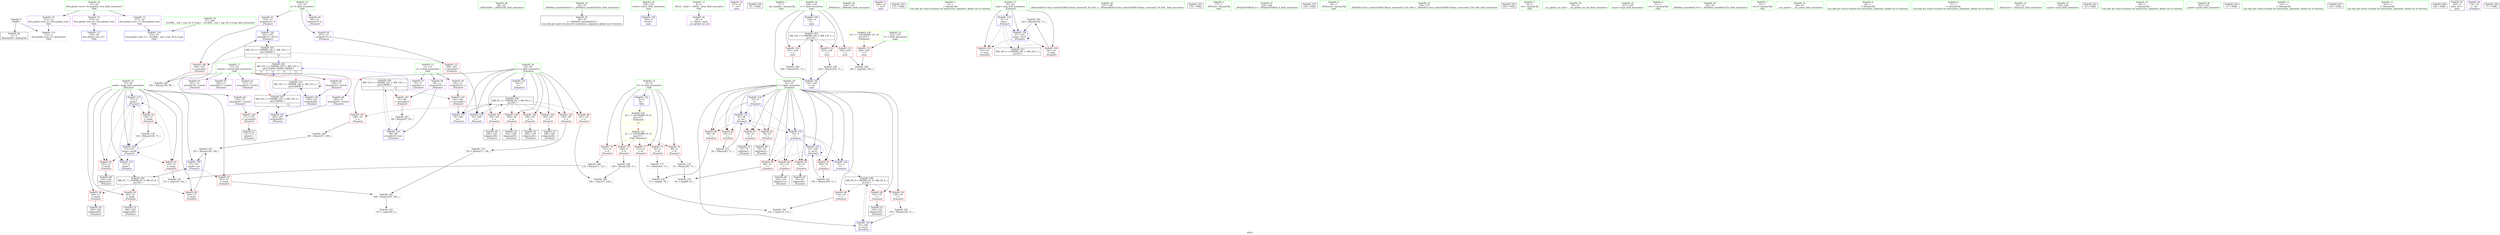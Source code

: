 digraph "SVFG" {
	label="SVFG";

	Node0x55c99b74dee0 [shape=record,color=grey,label="{NodeID: 0\nNullPtr}"];
	Node0x55c99b74dee0 -> Node0x55c99b7670e0[style=solid];
	Node0x55c99b74dee0 -> Node0x55c99b76d2d0[style=solid];
	Node0x55c99b770570 [shape=record,color=grey,label="{NodeID: 180\n189 = Binary(71, 188, )\n}"];
	Node0x55c99b770570 -> Node0x55c99b770ff0[style=solid];
	Node0x55c99b767890 [shape=record,color=red,label="{NodeID: 97\n193\<--57\n\<--mask\n_Z5main2v\n}"];
	Node0x55c99b767890 -> Node0x55c99b770cf0[style=solid];
	Node0x55c99b765860 [shape=record,color=green,label="{NodeID: 14\n8\<--10\nN\<--N_field_insensitive\nGlob }"];
	Node0x55c99b765860 -> Node0x55c99b769e60[style=solid];
	Node0x55c99b765860 -> Node0x55c99b769f30[style=solid];
	Node0x55c99b765860 -> Node0x55c99b76a000[style=solid];
	Node0x55c99b765860 -> Node0x55c99b76a0d0[style=solid];
	Node0x55c99b765860 -> Node0x55c99b76a1a0[style=solid];
	Node0x55c99b765860 -> Node0x55c99b76cfd0[style=solid];
	Node0x55c99b76b330 [shape=record,color=grey,label="{NodeID: 194\n116 = cmp(114, 115, )\n}"];
	Node0x55c99b7683f0 [shape=record,color=red,label="{NodeID: 111\n208\<--207\n\<--arrayidx57\n_Z5main2v\n}"];
	Node0x55c99b7683f0 -> Node0x55c99b76e270[style=solid];
	Node0x55c99b766570 [shape=record,color=green,label="{NodeID: 28\n64\<--65\n_ZNSirsERi\<--_ZNSirsERi_field_insensitive\n}"];
	Node0x55c99b77c100 [shape=record,color=black,label="{NodeID: 208\nMR_4V_9 = PHI(MR_4V_10, MR_4V_8, )\npts\{56 \}\n}"];
	Node0x55c99b77c100 -> Node0x55c99b76a8f0[style=dashed];
	Node0x55c99b77c100 -> Node0x55c99b76a9c0[style=dashed];
	Node0x55c99b77c100 -> Node0x55c99b76aa90[style=dashed];
	Node0x55c99b77c100 -> Node0x55c99b76dbf0[style=dashed];
	Node0x55c99b76d7e0 [shape=record,color=blue,label="{NodeID: 125\n55\<--109\ni\<--inc15\n_Z5main2v\n}"];
	Node0x55c99b76d7e0 -> Node0x55c99b76a5b0[style=dashed];
	Node0x55c99b76d7e0 -> Node0x55c99b76a680[style=dashed];
	Node0x55c99b76d7e0 -> Node0x55c99b76a750[style=dashed];
	Node0x55c99b76d7e0 -> Node0x55c99b76a820[style=dashed];
	Node0x55c99b76d7e0 -> Node0x55c99b76d7e0[style=dashed];
	Node0x55c99b76d7e0 -> Node0x55c99b76d8b0[style=dashed];
	Node0x55c99b7672b0 [shape=record,color=black,label="{NodeID: 42\n38\<--39\n\<--_ZNSt8ios_base4InitD1Ev\nCan only get source location for instruction, argument, global var or function.}"];
	Node0x55c99b76e340 [shape=record,color=blue,label="{NodeID: 139\n230\<--9\nretval\<--\nmain\n}"];
	Node0x55c99b768e60 [shape=record,color=purple,label="{NodeID: 56\n36\<--4\n\<--_ZStL8__ioinit\n__cxx_global_var_init\n}"];
	Node0x55c99b7699c0 [shape=record,color=purple,label="{NodeID: 70\n237\<--21\n\<--.str.1\nmain\n}"];
	Node0x55c99b78c150 [shape=record,color=black,label="{NodeID: 250\n81 = PHI()\n}"];
	Node0x55c99b76a5b0 [shape=record,color=red,label="{NodeID: 84\n89\<--55\n\<--i\n_Z5main2v\n}"];
	Node0x55c99b76a5b0 -> Node0x55c99b76b7b0[style=solid];
	Node0x55c99b74e140 [shape=record,color=green,label="{NodeID: 1\n7\<--1\n__dso_handle\<--dummyObj\nGlob }"];
	Node0x55c99b7706f0 [shape=record,color=grey,label="{NodeID: 181\n140 = Binary(139, 71, )\n}"];
	Node0x55c99b7706f0 -> Node0x55c99b76dbf0[style=solid];
	Node0x55c99b767960 [shape=record,color=red,label="{NodeID: 98\n147\<--59\n\<--x\n_Z5main2v\n}"];
	Node0x55c99b767960 -> Node0x55c99b76b630[style=solid];
	Node0x55c99b765930 [shape=record,color=green,label="{NodeID: 15\n11\<--12\na\<--a_field_insensitive\nGlob }"];
	Node0x55c99b765930 -> Node0x55c99b768f30[style=solid];
	Node0x55c99b765930 -> Node0x55c99b769000[style=solid];
	Node0x55c99b765930 -> Node0x55c99b7690d0[style=solid];
	Node0x55c99b76b4b0 [shape=record,color=grey,label="{NodeID: 195\n123 = cmp(120, 122, )\n}"];
	Node0x55c99b7684c0 [shape=record,color=red,label="{NodeID: 112\n244\<--232\n\<--T\nmain\n}"];
	Node0x55c99b7684c0 -> Node0x55c99b76b930[style=solid];
	Node0x55c99b766670 [shape=record,color=green,label="{NodeID: 29\n154\<--155\n_ZNSolsEi\<--_ZNSolsEi_field_insensitive\n}"];
	Node0x55c99b76d8b0 [shape=record,color=blue,label="{NodeID: 126\n55\<--9\ni\<--\n_Z5main2v\n}"];
	Node0x55c99b76d8b0 -> Node0x55c99b77c100[style=dashed];
	Node0x55c99b7673b0 [shape=record,color=black,label="{NodeID: 43\n75\<--74\nidxprom\<--\n_Z5main2v\n}"];
	Node0x55c99b76e410 [shape=record,color=blue,label="{NodeID: 140\n234\<--9\nt\<--\nmain\n}"];
	Node0x55c99b76e410 -> Node0x55c99b77a800[style=dashed];
	Node0x55c99b768f30 [shape=record,color=purple,label="{NodeID: 57\n76\<--11\narrayidx\<--a\n_Z5main2v\n}"];
	Node0x55c99b769a90 [shape=record,color=purple,label="{NodeID: 71\n249\<--23\n\<--.str.2\nmain\n}"];
	Node0x55c99b78c220 [shape=record,color=black,label="{NodeID: 251\n175 = PHI()\n}"];
	Node0x55c99b76a680 [shape=record,color=red,label="{NodeID: 85\n94\<--55\n\<--i\n_Z5main2v\n}"];
	Node0x55c99b76a680 -> Node0x55c99b767550[style=solid];
	Node0x55c99b74eb60 [shape=record,color=green,label="{NodeID: 2\n9\<--1\n\<--dummyObj\nCan only get source location for instruction, argument, global var or function.}"];
	Node0x55c99b770870 [shape=record,color=grey,label="{NodeID: 182\n163 = Binary(162, 71, )\n}"];
	Node0x55c99b770870 -> Node0x55c99b76df30[style=solid];
	Node0x55c99b767a30 [shape=record,color=red,label="{NodeID: 99\n165\<--59\n\<--x\n_Z5main2v\n}"];
	Node0x55c99b767a30 -> Node0x55c99b7688b0[style=solid];
	Node0x55c99b765a30 [shape=record,color=green,label="{NodeID: 16\n13\<--14\nb\<--b_field_insensitive\nGlob }"];
	Node0x55c99b765a30 -> Node0x55c99b7691a0[style=solid];
	Node0x55c99b765a30 -> Node0x55c99b769270[style=solid];
	Node0x55c99b765a30 -> Node0x55c99b769340[style=solid];
	Node0x55c99b76b630 [shape=record,color=grey,label="{NodeID: 196\n150 = cmp(147, 149, )\n}"];
	Node0x55c99b768590 [shape=record,color=red,label="{NodeID: 113\n243\<--234\n\<--t\nmain\n}"];
	Node0x55c99b768590 -> Node0x55c99b76b930[style=solid];
	Node0x55c99b766770 [shape=record,color=green,label="{NodeID: 30\n157\<--158\n_ZSt4endlIcSt11char_traitsIcEERSt13basic_ostreamIT_T0_ES6_\<--_ZSt4endlIcSt11char_traitsIcEERSt13basic_ostreamIT_T0_ES6__field_insensitive\n}"];
	Node0x55c99b76d980 [shape=record,color=blue,label="{NodeID: 127\n57\<--9\nmask\<--\n_Z5main2v\n}"];
	Node0x55c99b76d980 -> Node0x55c99b76ab60[style=dashed];
	Node0x55c99b76d980 -> Node0x55c99b76ac30[style=dashed];
	Node0x55c99b76d980 -> Node0x55c99b76ad00[style=dashed];
	Node0x55c99b76d980 -> Node0x55c99b76d980[style=dashed];
	Node0x55c99b76d980 -> Node0x55c99b76db20[style=dashed];
	Node0x55c99b76d980 -> Node0x55c99b76dd90[style=dashed];
	Node0x55c99b767480 [shape=record,color=black,label="{NodeID: 44\n79\<--78\nidxprom2\<--\n_Z5main2v\n}"];
	Node0x55c99b76e4e0 [shape=record,color=blue,label="{NodeID: 141\n234\<--256\nt\<--inc\nmain\n}"];
	Node0x55c99b76e4e0 -> Node0x55c99b77a800[style=dashed];
	Node0x55c99b769000 [shape=record,color=purple,label="{NodeID: 58\n96\<--11\narrayidx10\<--a\n_Z5main2v\n}"];
	Node0x55c99b769000 -> Node0x55c99b7680b0[style=solid];
	Node0x55c99b769000 -> Node0x55c99b76d640[style=solid];
	Node0x55c99b769b60 [shape=record,color=purple,label="{NodeID: 72\n270\<--25\nllvm.global_ctors_0\<--llvm.global_ctors\nGlob }"];
	Node0x55c99b769b60 -> Node0x55c99b76d0d0[style=solid];
	Node0x55c99b78c350 [shape=record,color=black,label="{NodeID: 252\n178 = PHI()\n}"];
	Node0x55c99b76a750 [shape=record,color=red,label="{NodeID: 86\n101\<--55\n\<--i\n_Z5main2v\n}"];
	Node0x55c99b76a750 -> Node0x55c99b767620[style=solid];
	Node0x55c99b74ebf0 [shape=record,color=green,label="{NodeID: 3\n17\<--1\n_ZSt3cin\<--dummyObj\nGlob }"];
	Node0x55c99b7709f0 [shape=record,color=grey,label="{NodeID: 183\n98 = Binary(97, 99, )\n}"];
	Node0x55c99b7709f0 -> Node0x55c99b76d640[style=solid];
	Node0x55c99b767b00 [shape=record,color=red,label="{NodeID: 100\n180\<--59\n\<--x\n_Z5main2v\n}"];
	Node0x55c99b767b00 -> Node0x55c99b768b20[style=solid];
	Node0x55c99b765b30 [shape=record,color=green,label="{NodeID: 17\n15\<--16\nvisited\<--visited_field_insensitive\nGlob }"];
	Node0x55c99b765b30 -> Node0x55c99b769410[style=solid];
	Node0x55c99b765b30 -> Node0x55c99b7694e0[style=solid];
	Node0x55c99b765b30 -> Node0x55c99b7695b0[style=solid];
	Node0x55c99b765b30 -> Node0x55c99b769680[style=solid];
	Node0x55c99b765b30 -> Node0x55c99b769750[style=solid];
	Node0x55c99b765b30 -> Node0x55c99b769820[style=solid];
	Node0x55c99b76b7b0 [shape=record,color=grey,label="{NodeID: 197\n92 = cmp(89, 91, )\n}"];
	Node0x55c99b768660 [shape=record,color=red,label="{NodeID: 114\n247\<--234\n\<--t\nmain\n}"];
	Node0x55c99b768660 -> Node0x55c99b7712f0[style=solid];
	Node0x55c99b766870 [shape=record,color=green,label="{NodeID: 31\n159\<--160\n_ZNSolsEPFRSoS_E\<--_ZNSolsEPFRSoS_E_field_insensitive\n}"];
	Node0x55c99b76da50 [shape=record,color=blue,label="{NodeID: 128\n130\<--132\narrayidx26\<--\n_Z5main2v\n}"];
	Node0x55c99b76da50 -> Node0x55c99b77d500[style=dashed];
	Node0x55c99b767550 [shape=record,color=black,label="{NodeID: 45\n95\<--94\nidxprom9\<--\n_Z5main2v\n}"];
	Node0x55c99b7690d0 [shape=record,color=purple,label="{NodeID: 59\n201\<--11\narrayidx55\<--a\n_Z5main2v\n}"];
	Node0x55c99b7690d0 -> Node0x55c99b768320[style=solid];
	Node0x55c99b769c60 [shape=record,color=purple,label="{NodeID: 73\n271\<--25\nllvm.global_ctors_1\<--llvm.global_ctors\nGlob }"];
	Node0x55c99b769c60 -> Node0x55c99b76d1d0[style=solid];
	Node0x55c99b78c420 [shape=record,color=black,label="{NodeID: 253\n238 = PHI()\n}"];
	Node0x55c99b76a820 [shape=record,color=red,label="{NodeID: 87\n108\<--55\n\<--i\n_Z5main2v\n}"];
	Node0x55c99b76a820 -> Node0x55c99b7715f0[style=solid];
	Node0x55c99b74eda0 [shape=record,color=green,label="{NodeID: 4\n18\<--1\n_ZSt4cout\<--dummyObj\nGlob }"];
	Node0x55c99b770b70 [shape=record,color=grey,label="{NodeID: 184\n105 = Binary(104, 99, )\n}"];
	Node0x55c99b770b70 -> Node0x55c99b76d710[style=solid];
	Node0x55c99b767bd0 [shape=record,color=red,label="{NodeID: 101\n188\<--59\n\<--x\n_Z5main2v\n}"];
	Node0x55c99b767bd0 -> Node0x55c99b770570[style=solid];
	Node0x55c99b765c30 [shape=record,color=green,label="{NodeID: 18\n25\<--29\nllvm.global_ctors\<--llvm.global_ctors_field_insensitive\nGlob }"];
	Node0x55c99b765c30 -> Node0x55c99b769b60[style=solid];
	Node0x55c99b765c30 -> Node0x55c99b769c60[style=solid];
	Node0x55c99b765c30 -> Node0x55c99b769d60[style=solid];
	Node0x55c99b76b930 [shape=record,color=grey,label="{NodeID: 198\n245 = cmp(243, 244, )\n}"];
	Node0x55c99b768730 [shape=record,color=red,label="{NodeID: 115\n255\<--234\n\<--t\nmain\n}"];
	Node0x55c99b768730 -> Node0x55c99b771470[style=solid];
	Node0x55c99b766970 [shape=record,color=green,label="{NodeID: 32\n176\<--177\n_ZStlsISt11char_traitsIcEERSt13basic_ostreamIcT_ES5_PKc\<--_ZStlsISt11char_traitsIcEERSt13basic_ostreamIcT_ES5_PKc_field_insensitive\n}"];
	Node0x55c99b77d500 [shape=record,color=black,label="{NodeID: 212\nMR_16V_3 = PHI(MR_16V_4, MR_16V_2, )\npts\{160000 \}\n}"];
	Node0x55c99b77d500 -> Node0x55c99b76da50[style=dashed];
	Node0x55c99b77d500 -> Node0x55c99b77bc00[style=dashed];
	Node0x55c99b77d500 -> Node0x55c99b77d500[style=dashed];
	Node0x55c99b76db20 [shape=record,color=blue,label="{NodeID: 129\n57\<--135\nmask\<--inc28\n_Z5main2v\n}"];
	Node0x55c99b76db20 -> Node0x55c99b76ab60[style=dashed];
	Node0x55c99b76db20 -> Node0x55c99b76ac30[style=dashed];
	Node0x55c99b76db20 -> Node0x55c99b76ad00[style=dashed];
	Node0x55c99b76db20 -> Node0x55c99b76d980[style=dashed];
	Node0x55c99b76db20 -> Node0x55c99b76db20[style=dashed];
	Node0x55c99b76db20 -> Node0x55c99b76dd90[style=dashed];
	Node0x55c99b767620 [shape=record,color=black,label="{NodeID: 46\n102\<--101\nidxprom11\<--\n_Z5main2v\n}"];
	Node0x55c99b7691a0 [shape=record,color=purple,label="{NodeID: 60\n80\<--13\narrayidx3\<--b\n_Z5main2v\n}"];
	Node0x55c99b769d60 [shape=record,color=purple,label="{NodeID: 74\n272\<--25\nllvm.global_ctors_2\<--llvm.global_ctors\nGlob }"];
	Node0x55c99b769d60 -> Node0x55c99b76d2d0[style=solid];
	Node0x55c99b78c4f0 [shape=record,color=black,label="{NodeID: 254\n250 = PHI()\n}"];
	Node0x55c99b76a8f0 [shape=record,color=red,label="{NodeID: 88\n114\<--55\n\<--i\n_Z5main2v\n}"];
	Node0x55c99b76a8f0 -> Node0x55c99b76b330[style=solid];
	Node0x55c99b74ee30 [shape=record,color=green,label="{NodeID: 5\n19\<--1\n.str\<--dummyObj\nGlob }"];
	Node0x55c99b770cf0 [shape=record,color=grey,label="{NodeID: 185\n196 = Binary(193, 195, )\n}"];
	Node0x55c99b770cf0 -> Node0x55c99b76b1b0[style=solid];
	Node0x55c99b767ca0 [shape=record,color=red,label="{NodeID: 102\n194\<--59\n\<--x\n_Z5main2v\n}"];
	Node0x55c99b767ca0 -> Node0x55c99b7703f0[style=solid];
	Node0x55c99b765d30 [shape=record,color=green,label="{NodeID: 19\n30\<--31\n__cxx_global_var_init\<--__cxx_global_var_init_field_insensitive\n}"];
	Node0x55c99b76cfd0 [shape=record,color=blue,label="{NodeID: 116\n8\<--9\nN\<--\nGlob }"];
	Node0x55c99b76cfd0 -> Node0x55c99b77e900[style=dashed];
	Node0x55c99b766a70 [shape=record,color=green,label="{NodeID: 33\n227\<--228\nmain\<--main_field_insensitive\n}"];
	Node0x55c99b77da00 [shape=record,color=black,label="{NodeID: 213\nMR_10V_4 = PHI(MR_10V_5, MR_10V_3, )\npts\{62 \}\n}"];
	Node0x55c99b76dbf0 [shape=record,color=blue,label="{NodeID: 130\n55\<--140\ni\<--inc31\n_Z5main2v\n}"];
	Node0x55c99b76dbf0 -> Node0x55c99b77c100[style=dashed];
	Node0x55c99b7676f0 [shape=record,color=black,label="{NodeID: 47\n126\<--125\nidxprom23\<--\n_Z5main2v\n}"];
	Node0x55c99b769270 [shape=record,color=purple,label="{NodeID: 61\n103\<--13\narrayidx12\<--b\n_Z5main2v\n}"];
	Node0x55c99b769270 -> Node0x55c99b768180[style=solid];
	Node0x55c99b769270 -> Node0x55c99b76d710[style=solid];
	Node0x55c99b769e60 [shape=record,color=red,label="{NodeID: 75\n69\<--8\n\<--N\n_Z5main2v\n}"];
	Node0x55c99b769e60 -> Node0x55c99b7700f0[style=solid];
	Node0x55c99b76a9c0 [shape=record,color=red,label="{NodeID: 89\n125\<--55\n\<--i\n_Z5main2v\n}"];
	Node0x55c99b76a9c0 -> Node0x55c99b7676f0[style=solid];
	Node0x55c99b74e270 [shape=record,color=green,label="{NodeID: 6\n21\<--1\n.str.1\<--dummyObj\nGlob }"];
	Node0x55c99b770e70 [shape=record,color=grey,label="{NodeID: 186\n122 = Binary(71, 121, )\n}"];
	Node0x55c99b770e70 -> Node0x55c99b76b4b0[style=solid];
	Node0x55c99b767d70 [shape=record,color=red,label="{NodeID: 103\n199\<--59\n\<--x\n_Z5main2v\n}"];
	Node0x55c99b767d70 -> Node0x55c99b768cc0[style=solid];
	Node0x55c99b765e30 [shape=record,color=green,label="{NodeID: 20\n34\<--35\n_ZNSt8ios_base4InitC1Ev\<--_ZNSt8ios_base4InitC1Ev_field_insensitive\n}"];
	Node0x55c99b7798a0 [shape=record,color=black,label="{NodeID: 200\nMR_12V_2 = PHI(MR_12V_3, MR_12V_1, )\npts\{120000 \}\n|{|<s3>12}}"];
	Node0x55c99b7798a0 -> Node0x55c99b7680b0[style=dashed];
	Node0x55c99b7798a0 -> Node0x55c99b768320[style=dashed];
	Node0x55c99b7798a0 -> Node0x55c99b76d640[style=dashed];
	Node0x55c99b7798a0:s3 -> Node0x55c99b77a2a0[style=dashed,color=blue];
	Node0x55c99b76d0d0 [shape=record,color=blue,label="{NodeID: 117\n270\<--26\nllvm.global_ctors_0\<--\nGlob }"];
	Node0x55c99b766b70 [shape=record,color=green,label="{NodeID: 34\n230\<--231\nretval\<--retval_field_insensitive\nmain\n}"];
	Node0x55c99b766b70 -> Node0x55c99b76e340[style=solid];
	Node0x55c99b76dcc0 [shape=record,color=blue,label="{NodeID: 131\n59\<--9\nx\<--\n_Z5main2v\n}"];
	Node0x55c99b76dcc0 -> Node0x55c99b77b200[style=dashed];
	Node0x55c99b7687e0 [shape=record,color=black,label="{NodeID: 48\n129\<--128\nidxprom25\<--\n_Z5main2v\n}"];
	Node0x55c99b769340 [shape=record,color=purple,label="{NodeID: 62\n207\<--13\narrayidx57\<--b\n_Z5main2v\n}"];
	Node0x55c99b769340 -> Node0x55c99b7683f0[style=solid];
	Node0x55c99b769f30 [shape=record,color=red,label="{NodeID: 76\n90\<--8\n\<--N\n_Z5main2v\n}"];
	Node0x55c99b769f30 -> Node0x55c99b76ff70[style=solid];
	Node0x55c99b76aa90 [shape=record,color=red,label="{NodeID: 90\n139\<--55\n\<--i\n_Z5main2v\n}"];
	Node0x55c99b76aa90 -> Node0x55c99b7706f0[style=solid];
	Node0x55c99b74e300 [shape=record,color=green,label="{NodeID: 7\n23\<--1\n.str.2\<--dummyObj\nGlob }"];
	Node0x55c99b770ff0 [shape=record,color=grey,label="{NodeID: 187\n191 = Binary(190, 189, )\n}"];
	Node0x55c99b770ff0 -> Node0x55c99b76e0d0[style=solid];
	Node0x55c99b767e40 [shape=record,color=red,label="{NodeID: 104\n205\<--59\n\<--x\n_Z5main2v\n}"];
	Node0x55c99b767e40 -> Node0x55c99b768d90[style=solid];
	Node0x55c99b765f30 [shape=record,color=green,label="{NodeID: 21\n40\<--41\n__cxa_atexit\<--__cxa_atexit_field_insensitive\n}"];
	Node0x55c99b779da0 [shape=record,color=black,label="{NodeID: 201\nMR_14V_2 = PHI(MR_14V_3, MR_14V_1, )\npts\{140000 \}\n|{|<s3>12}}"];
	Node0x55c99b779da0 -> Node0x55c99b768180[style=dashed];
	Node0x55c99b779da0 -> Node0x55c99b7683f0[style=dashed];
	Node0x55c99b779da0 -> Node0x55c99b76d710[style=dashed];
	Node0x55c99b779da0:s3 -> Node0x55c99b77a2a0[style=dashed,color=blue];
	Node0x55c99b76d1d0 [shape=record,color=blue,label="{NodeID: 118\n271\<--27\nllvm.global_ctors_1\<--_GLOBAL__sub_I_rng..58_4_0.cpp\nGlob }"];
	Node0x55c99b766c40 [shape=record,color=green,label="{NodeID: 35\n232\<--233\nT\<--T_field_insensitive\nmain\n}"];
	Node0x55c99b766c40 -> Node0x55c99b7684c0[style=solid];
	Node0x55c99b76dd90 [shape=record,color=blue,label="{NodeID: 132\n57\<--9\nmask\<--\n_Z5main2v\n}"];
	Node0x55c99b76dd90 -> Node0x55c99b77ad00[style=dashed];
	Node0x55c99b7688b0 [shape=record,color=black,label="{NodeID: 49\n166\<--165\nidxprom38\<--\n_Z5main2v\n}"];
	Node0x55c99b769410 [shape=record,color=purple,label="{NodeID: 63\n127\<--15\narrayidx24\<--visited\n_Z5main2v\n}"];
	Node0x55c99b76a000 [shape=record,color=red,label="{NodeID: 77\n115\<--8\n\<--N\n_Z5main2v\n}"];
	Node0x55c99b76a000 -> Node0x55c99b76b330[style=solid];
	Node0x55c99b76ab60 [shape=record,color=red,label="{NodeID: 91\n120\<--57\n\<--mask\n_Z5main2v\n}"];
	Node0x55c99b76ab60 -> Node0x55c99b76b4b0[style=solid];
	Node0x55c99b74e390 [shape=record,color=green,label="{NodeID: 8\n26\<--1\n\<--dummyObj\nCan only get source location for instruction, argument, global var or function.}"];
	Node0x55c99b771170 [shape=record,color=grey,label="{NodeID: 188\n149 = Binary(148, 71, )\n}"];
	Node0x55c99b771170 -> Node0x55c99b76b630[style=solid];
	Node0x55c99b767f10 [shape=record,color=red,label="{NodeID: 105\n152\<--61\n\<--step\n_Z5main2v\n}"];
	Node0x55c99b766030 [shape=record,color=green,label="{NodeID: 22\n39\<--45\n_ZNSt8ios_base4InitD1Ev\<--_ZNSt8ios_base4InitD1Ev_field_insensitive\n}"];
	Node0x55c99b766030 -> Node0x55c99b7672b0[style=solid];
	Node0x55c99b77a2a0 [shape=record,color=black,label="{NodeID: 202\nMR_25V_2 = PHI(MR_25V_3, MR_25V_1, )\npts\{120000 140000 160000 \}\n|{<s0>12|<s1>12|<s2>12|<s3>12}}"];
	Node0x55c99b77a2a0:s0 -> Node0x55c99b7798a0[style=dashed,color=red];
	Node0x55c99b77a2a0:s1 -> Node0x55c99b779da0[style=dashed,color=red];
	Node0x55c99b77a2a0:s2 -> Node0x55c99b77bc00[style=dashed,color=red];
	Node0x55c99b77a2a0:s3 -> Node0x55c99b77d500[style=dashed,color=red];
	Node0x55c99b76d2d0 [shape=record,color=blue, style = dotted,label="{NodeID: 119\n272\<--3\nllvm.global_ctors_2\<--dummyVal\nGlob }"];
	Node0x55c99b766d10 [shape=record,color=green,label="{NodeID: 36\n234\<--235\nt\<--t_field_insensitive\nmain\n}"];
	Node0x55c99b766d10 -> Node0x55c99b768590[style=solid];
	Node0x55c99b766d10 -> Node0x55c99b768660[style=solid];
	Node0x55c99b766d10 -> Node0x55c99b768730[style=solid];
	Node0x55c99b766d10 -> Node0x55c99b76e410[style=solid];
	Node0x55c99b766d10 -> Node0x55c99b76e4e0[style=solid];
	Node0x55c99b77e900 [shape=record,color=yellow,style=double,label="{NodeID: 216\n2V_1 = ENCHI(MR_2V_0)\npts\{10 \}\nFun[main]|{<s0>12}}"];
	Node0x55c99b77e900:s0 -> Node0x55c99b77f800[style=dashed,color=red];
	Node0x55c99b76de60 [shape=record,color=blue,label="{NodeID: 133\n61\<--9\nstep\<--\n_Z5main2v\n}"];
	Node0x55c99b76de60 -> Node0x55c99b767f10[style=dashed];
	Node0x55c99b76de60 -> Node0x55c99b767fe0[style=dashed];
	Node0x55c99b76de60 -> Node0x55c99b76df30[style=dashed];
	Node0x55c99b76de60 -> Node0x55c99b77da00[style=dashed];
	Node0x55c99b768980 [shape=record,color=black,label="{NodeID: 50\n169\<--168\nidxprom40\<--\n_Z5main2v\n}"];
	Node0x55c99b7694e0 [shape=record,color=purple,label="{NodeID: 64\n130\<--15\narrayidx26\<--visited\n_Z5main2v\n}"];
	Node0x55c99b7694e0 -> Node0x55c99b76da50[style=solid];
	Node0x55c99b76a0d0 [shape=record,color=red,label="{NodeID: 78\n121\<--8\n\<--N\n_Z5main2v\n}"];
	Node0x55c99b76a0d0 -> Node0x55c99b770e70[style=solid];
	Node0x55c99b76fdf0 [shape=record,color=grey,label="{NodeID: 175\n84 = Binary(83, 71, )\n}"];
	Node0x55c99b76fdf0 -> Node0x55c99b76d4a0[style=solid];
	Node0x55c99b76ac30 [shape=record,color=red,label="{NodeID: 92\n128\<--57\n\<--mask\n_Z5main2v\n}"];
	Node0x55c99b76ac30 -> Node0x55c99b7687e0[style=solid];
	Node0x55c99b74e420 [shape=record,color=green,label="{NodeID: 9\n71\<--1\n\<--dummyObj\nCan only get source location for instruction, argument, global var or function.}"];
	Node0x55c99b7712f0 [shape=record,color=grey,label="{NodeID: 189\n248 = Binary(247, 71, )\n}"];
	Node0x55c99b767fe0 [shape=record,color=red,label="{NodeID: 106\n162\<--61\n\<--step\n_Z5main2v\n}"];
	Node0x55c99b767fe0 -> Node0x55c99b770870[style=solid];
	Node0x55c99b766130 [shape=record,color=green,label="{NodeID: 23\n52\<--53\n_Z5main2v\<--_Z5main2v_field_insensitive\n}"];
	Node0x55c99b77a800 [shape=record,color=black,label="{NodeID: 203\nMR_23V_3 = PHI(MR_23V_4, MR_23V_2, )\npts\{235 \}\n}"];
	Node0x55c99b77a800 -> Node0x55c99b768590[style=dashed];
	Node0x55c99b77a800 -> Node0x55c99b768660[style=dashed];
	Node0x55c99b77a800 -> Node0x55c99b768730[style=dashed];
	Node0x55c99b77a800 -> Node0x55c99b76e4e0[style=dashed];
	Node0x55c99b76d3d0 [shape=record,color=blue,label="{NodeID: 120\n55\<--9\ni\<--\n_Z5main2v\n}"];
	Node0x55c99b76d3d0 -> Node0x55c99b76a270[style=dashed];
	Node0x55c99b76d3d0 -> Node0x55c99b76a340[style=dashed];
	Node0x55c99b76d3d0 -> Node0x55c99b76a410[style=dashed];
	Node0x55c99b76d3d0 -> Node0x55c99b76a4e0[style=dashed];
	Node0x55c99b76d3d0 -> Node0x55c99b76d4a0[style=dashed];
	Node0x55c99b76d3d0 -> Node0x55c99b76d570[style=dashed];
	Node0x55c99b766de0 [shape=record,color=green,label="{NodeID: 37\n239\<--240\nscanf\<--scanf_field_insensitive\n}"];
	Node0x55c99b76df30 [shape=record,color=blue,label="{NodeID: 134\n61\<--163\nstep\<--inc37\n_Z5main2v\n}"];
	Node0x55c99b76df30 -> Node0x55c99b767f10[style=dashed];
	Node0x55c99b76df30 -> Node0x55c99b767fe0[style=dashed];
	Node0x55c99b76df30 -> Node0x55c99b76df30[style=dashed];
	Node0x55c99b76df30 -> Node0x55c99b77da00[style=dashed];
	Node0x55c99b768a50 [shape=record,color=black,label="{NodeID: 51\n172\<--171\ntobool\<--\n_Z5main2v\n}"];
	Node0x55c99b7695b0 [shape=record,color=purple,label="{NodeID: 65\n167\<--15\narrayidx39\<--visited\n_Z5main2v\n}"];
	Node0x55c99b511db0 [shape=record,color=black,label="{NodeID: 245\n63 = PHI()\n}"];
	Node0x55c99b76a1a0 [shape=record,color=red,label="{NodeID: 79\n148\<--8\n\<--N\n_Z5main2v\n}"];
	Node0x55c99b76a1a0 -> Node0x55c99b771170[style=solid];
	Node0x55c99b76ff70 [shape=record,color=grey,label="{NodeID: 176\n91 = Binary(90, 71, )\n}"];
	Node0x55c99b76ff70 -> Node0x55c99b76b7b0[style=solid];
	Node0x55c99b76ad00 [shape=record,color=red,label="{NodeID: 93\n134\<--57\n\<--mask\n_Z5main2v\n}"];
	Node0x55c99b76ad00 -> Node0x55c99b770270[style=solid];
	Node0x55c99b74e4b0 [shape=record,color=green,label="{NodeID: 10\n99\<--1\n\<--dummyObj\nCan only get source location for instruction, argument, global var or function.}"];
	Node0x55c99b771470 [shape=record,color=grey,label="{NodeID: 190\n256 = Binary(255, 71, )\n}"];
	Node0x55c99b771470 -> Node0x55c99b76e4e0[style=solid];
	Node0x55c99b7680b0 [shape=record,color=red,label="{NodeID: 107\n97\<--96\n\<--arrayidx10\n_Z5main2v\n}"];
	Node0x55c99b7680b0 -> Node0x55c99b7709f0[style=solid];
	Node0x55c99b766230 [shape=record,color=green,label="{NodeID: 24\n55\<--56\ni\<--i_field_insensitive\n_Z5main2v\n}"];
	Node0x55c99b766230 -> Node0x55c99b76a270[style=solid];
	Node0x55c99b766230 -> Node0x55c99b76a340[style=solid];
	Node0x55c99b766230 -> Node0x55c99b76a410[style=solid];
	Node0x55c99b766230 -> Node0x55c99b76a4e0[style=solid];
	Node0x55c99b766230 -> Node0x55c99b76a5b0[style=solid];
	Node0x55c99b766230 -> Node0x55c99b76a680[style=solid];
	Node0x55c99b766230 -> Node0x55c99b76a750[style=solid];
	Node0x55c99b766230 -> Node0x55c99b76a820[style=solid];
	Node0x55c99b766230 -> Node0x55c99b76a8f0[style=solid];
	Node0x55c99b766230 -> Node0x55c99b76a9c0[style=solid];
	Node0x55c99b766230 -> Node0x55c99b76aa90[style=solid];
	Node0x55c99b766230 -> Node0x55c99b76d3d0[style=solid];
	Node0x55c99b766230 -> Node0x55c99b76d4a0[style=solid];
	Node0x55c99b766230 -> Node0x55c99b76d570[style=solid];
	Node0x55c99b766230 -> Node0x55c99b76d7e0[style=solid];
	Node0x55c99b766230 -> Node0x55c99b76d8b0[style=solid];
	Node0x55c99b766230 -> Node0x55c99b76dbf0[style=solid];
	Node0x55c99b77ad00 [shape=record,color=black,label="{NodeID: 204\nMR_6V_7 = PHI(MR_6V_6, MR_6V_8, )\npts\{58 \}\n}"];
	Node0x55c99b77ad00 -> Node0x55c99b76add0[style=dashed];
	Node0x55c99b77ad00 -> Node0x55c99b76aea0[style=dashed];
	Node0x55c99b77ad00 -> Node0x55c99b7677c0[style=dashed];
	Node0x55c99b77ad00 -> Node0x55c99b76e0d0[style=dashed];
	Node0x55c99b76d4a0 [shape=record,color=blue,label="{NodeID: 121\n55\<--84\ni\<--inc\n_Z5main2v\n}"];
	Node0x55c99b76d4a0 -> Node0x55c99b76a270[style=dashed];
	Node0x55c99b76d4a0 -> Node0x55c99b76a340[style=dashed];
	Node0x55c99b76d4a0 -> Node0x55c99b76a410[style=dashed];
	Node0x55c99b76d4a0 -> Node0x55c99b76a4e0[style=dashed];
	Node0x55c99b76d4a0 -> Node0x55c99b76d4a0[style=dashed];
	Node0x55c99b76d4a0 -> Node0x55c99b76d570[style=dashed];
	Node0x55c99b766ee0 [shape=record,color=green,label="{NodeID: 38\n251\<--252\nprintf\<--printf_field_insensitive\n}"];
	Node0x55c99b77f500 [shape=record,color=yellow,style=double,label="{NodeID: 218\n21V_1 = ENCHI(MR_21V_0)\npts\{233 \}\nFun[main]}"];
	Node0x55c99b77f500 -> Node0x55c99b7684c0[style=dashed];
	Node0x55c99b76e000 [shape=record,color=blue,label="{NodeID: 135\n185\<--187\narrayidx49\<--\n_Z5main2v\n}"];
	Node0x55c99b76e000 -> Node0x55c99b77bc00[style=dashed];
	Node0x55c99b768b20 [shape=record,color=black,label="{NodeID: 52\n181\<--180\nidxprom46\<--\n_Z5main2v\n}"];
	Node0x55c99b769680 [shape=record,color=purple,label="{NodeID: 66\n170\<--15\narrayidx41\<--visited\n_Z5main2v\n}"];
	Node0x55c99b769680 -> Node0x55c99b768250[style=solid];
	Node0x55c99b78b320 [shape=record,color=black,label="{NodeID: 246\n37 = PHI()\n}"];
	Node0x55c99b76a270 [shape=record,color=red,label="{NodeID: 80\n68\<--55\n\<--i\n_Z5main2v\n}"];
	Node0x55c99b76a270 -> Node0x55c99b76b030[style=solid];
	Node0x55c99b7700f0 [shape=record,color=grey,label="{NodeID: 177\n70 = Binary(69, 71, )\n}"];
	Node0x55c99b7700f0 -> Node0x55c99b76b030[style=solid];
	Node0x55c99b76add0 [shape=record,color=red,label="{NodeID: 94\n168\<--57\n\<--mask\n_Z5main2v\n}"];
	Node0x55c99b76add0 -> Node0x55c99b768980[style=solid];
	Node0x55c99b7656b0 [shape=record,color=green,label="{NodeID: 11\n132\<--1\n\<--dummyObj\nCan only get source location for instruction, argument, global var or function.}"];
	Node0x55c99b7715f0 [shape=record,color=grey,label="{NodeID: 191\n109 = Binary(108, 71, )\n}"];
	Node0x55c99b7715f0 -> Node0x55c99b76d7e0[style=solid];
	Node0x55c99b768180 [shape=record,color=red,label="{NodeID: 108\n104\<--103\n\<--arrayidx12\n_Z5main2v\n}"];
	Node0x55c99b768180 -> Node0x55c99b770b70[style=solid];
	Node0x55c99b766300 [shape=record,color=green,label="{NodeID: 25\n57\<--58\nmask\<--mask_field_insensitive\n_Z5main2v\n}"];
	Node0x55c99b766300 -> Node0x55c99b76ab60[style=solid];
	Node0x55c99b766300 -> Node0x55c99b76ac30[style=solid];
	Node0x55c99b766300 -> Node0x55c99b76ad00[style=solid];
	Node0x55c99b766300 -> Node0x55c99b76add0[style=solid];
	Node0x55c99b766300 -> Node0x55c99b76aea0[style=solid];
	Node0x55c99b766300 -> Node0x55c99b7677c0[style=solid];
	Node0x55c99b766300 -> Node0x55c99b767890[style=solid];
	Node0x55c99b766300 -> Node0x55c99b76d980[style=solid];
	Node0x55c99b766300 -> Node0x55c99b76db20[style=solid];
	Node0x55c99b766300 -> Node0x55c99b76dd90[style=solid];
	Node0x55c99b766300 -> Node0x55c99b76e0d0[style=solid];
	Node0x55c99b77b200 [shape=record,color=black,label="{NodeID: 205\nMR_8V_3 = PHI(MR_8V_2, MR_8V_5, )\npts\{60 \}\n}"];
	Node0x55c99b77b200 -> Node0x55c99b767960[style=dashed];
	Node0x55c99b77b200 -> Node0x55c99b767a30[style=dashed];
	Node0x55c99b77b200 -> Node0x55c99b767b00[style=dashed];
	Node0x55c99b77b200 -> Node0x55c99b767bd0[style=dashed];
	Node0x55c99b77b200 -> Node0x55c99b767ca0[style=dashed];
	Node0x55c99b77b200 -> Node0x55c99b767d70[style=dashed];
	Node0x55c99b77b200 -> Node0x55c99b767e40[style=dashed];
	Node0x55c99b77b200 -> Node0x55c99b76e1a0[style=dashed];
	Node0x55c99b77b200 -> Node0x55c99b76e270[style=dashed];
	Node0x55c99b76d570 [shape=record,color=blue,label="{NodeID: 122\n55\<--9\ni\<--\n_Z5main2v\n}"];
	Node0x55c99b76d570 -> Node0x55c99b76a5b0[style=dashed];
	Node0x55c99b76d570 -> Node0x55c99b76a680[style=dashed];
	Node0x55c99b76d570 -> Node0x55c99b76a750[style=dashed];
	Node0x55c99b76d570 -> Node0x55c99b76a820[style=dashed];
	Node0x55c99b76d570 -> Node0x55c99b76d7e0[style=dashed];
	Node0x55c99b76d570 -> Node0x55c99b76d8b0[style=dashed];
	Node0x55c99b766fe0 [shape=record,color=green,label="{NodeID: 39\n27\<--266\n_GLOBAL__sub_I_rng..58_4_0.cpp\<--_GLOBAL__sub_I_rng..58_4_0.cpp_field_insensitive\n}"];
	Node0x55c99b766fe0 -> Node0x55c99b76d1d0[style=solid];
	Node0x55c99b76e0d0 [shape=record,color=blue,label="{NodeID: 136\n57\<--191\nmask\<--xor\n_Z5main2v\n}"];
	Node0x55c99b76e0d0 -> Node0x55c99b767890[style=dashed];
	Node0x55c99b76e0d0 -> Node0x55c99b77ad00[style=dashed];
	Node0x55c99b768bf0 [shape=record,color=black,label="{NodeID: 53\n184\<--183\nidxprom48\<--\n_Z5main2v\n}"];
	Node0x55c99b769750 [shape=record,color=purple,label="{NodeID: 67\n182\<--15\narrayidx47\<--visited\n_Z5main2v\n}"];
	Node0x55c99b78bdf0 [shape=record,color=black,label="{NodeID: 247\n153 = PHI()\n}"];
	Node0x55c99b76a340 [shape=record,color=red,label="{NodeID: 81\n74\<--55\n\<--i\n_Z5main2v\n}"];
	Node0x55c99b76a340 -> Node0x55c99b7673b0[style=solid];
	Node0x55c99b770270 [shape=record,color=grey,label="{NodeID: 178\n135 = Binary(134, 71, )\n}"];
	Node0x55c99b770270 -> Node0x55c99b76db20[style=solid];
	Node0x55c99b76aea0 [shape=record,color=red,label="{NodeID: 95\n183\<--57\n\<--mask\n_Z5main2v\n}"];
	Node0x55c99b76aea0 -> Node0x55c99b768bf0[style=solid];
	Node0x55c99b765740 [shape=record,color=green,label="{NodeID: 12\n187\<--1\n\<--dummyObj\nCan only get source location for instruction, argument, global var or function.}"];
	Node0x55c99b76b030 [shape=record,color=grey,label="{NodeID: 192\n72 = cmp(68, 70, )\n}"];
	Node0x55c99b768250 [shape=record,color=red,label="{NodeID: 109\n171\<--170\n\<--arrayidx41\n_Z5main2v\n}"];
	Node0x55c99b768250 -> Node0x55c99b768a50[style=solid];
	Node0x55c99b7663d0 [shape=record,color=green,label="{NodeID: 26\n59\<--60\nx\<--x_field_insensitive\n_Z5main2v\n}"];
	Node0x55c99b7663d0 -> Node0x55c99b767960[style=solid];
	Node0x55c99b7663d0 -> Node0x55c99b767a30[style=solid];
	Node0x55c99b7663d0 -> Node0x55c99b767b00[style=solid];
	Node0x55c99b7663d0 -> Node0x55c99b767bd0[style=solid];
	Node0x55c99b7663d0 -> Node0x55c99b767ca0[style=solid];
	Node0x55c99b7663d0 -> Node0x55c99b767d70[style=solid];
	Node0x55c99b7663d0 -> Node0x55c99b767e40[style=solid];
	Node0x55c99b7663d0 -> Node0x55c99b76dcc0[style=solid];
	Node0x55c99b7663d0 -> Node0x55c99b76e1a0[style=solid];
	Node0x55c99b7663d0 -> Node0x55c99b76e270[style=solid];
	Node0x55c99b76d640 [shape=record,color=blue,label="{NodeID: 123\n96\<--98\narrayidx10\<--dec\n_Z5main2v\n}"];
	Node0x55c99b76d640 -> Node0x55c99b7798a0[style=dashed];
	Node0x55c99b7670e0 [shape=record,color=black,label="{NodeID: 40\n2\<--3\ndummyVal\<--dummyVal\n}"];
	Node0x55c99b76e1a0 [shape=record,color=blue,label="{NodeID: 137\n59\<--202\nx\<--\n_Z5main2v\n}"];
	Node0x55c99b76e1a0 -> Node0x55c99b77b200[style=dashed];
	Node0x55c99b768cc0 [shape=record,color=black,label="{NodeID: 54\n200\<--199\nidxprom54\<--\n_Z5main2v\n}"];
	Node0x55c99b769820 [shape=record,color=purple,label="{NodeID: 68\n185\<--15\narrayidx49\<--visited\n_Z5main2v\n}"];
	Node0x55c99b769820 -> Node0x55c99b76e000[style=solid];
	Node0x55c99b78bf50 [shape=record,color=black,label="{NodeID: 248\n156 = PHI()\n}"];
	Node0x55c99b76a410 [shape=record,color=red,label="{NodeID: 82\n78\<--55\n\<--i\n_Z5main2v\n}"];
	Node0x55c99b76a410 -> Node0x55c99b767480[style=solid];
	Node0x55c99b7703f0 [shape=record,color=grey,label="{NodeID: 179\n195 = Binary(71, 194, )\n}"];
	Node0x55c99b7703f0 -> Node0x55c99b770cf0[style=solid];
	Node0x55c99b7677c0 [shape=record,color=red,label="{NodeID: 96\n190\<--57\n\<--mask\n_Z5main2v\n}"];
	Node0x55c99b7677c0 -> Node0x55c99b770ff0[style=solid];
	Node0x55c99b7657d0 [shape=record,color=green,label="{NodeID: 13\n4\<--6\n_ZStL8__ioinit\<--_ZStL8__ioinit_field_insensitive\nGlob }"];
	Node0x55c99b7657d0 -> Node0x55c99b768e60[style=solid];
	Node0x55c99b76b1b0 [shape=record,color=grey,label="{NodeID: 193\n197 = cmp(196, 9, )\n}"];
	Node0x55c99b768320 [shape=record,color=red,label="{NodeID: 110\n202\<--201\n\<--arrayidx55\n_Z5main2v\n}"];
	Node0x55c99b768320 -> Node0x55c99b76e1a0[style=solid];
	Node0x55c99b7664a0 [shape=record,color=green,label="{NodeID: 27\n61\<--62\nstep\<--step_field_insensitive\n_Z5main2v\n}"];
	Node0x55c99b7664a0 -> Node0x55c99b767f10[style=solid];
	Node0x55c99b7664a0 -> Node0x55c99b767fe0[style=solid];
	Node0x55c99b7664a0 -> Node0x55c99b76de60[style=solid];
	Node0x55c99b7664a0 -> Node0x55c99b76df30[style=solid];
	Node0x55c99b77bc00 [shape=record,color=black,label="{NodeID: 207\nMR_16V_5 = PHI(MR_16V_2, MR_16V_6, )\npts\{160000 \}\n|{|<s2>12}}"];
	Node0x55c99b77bc00 -> Node0x55c99b768250[style=dashed];
	Node0x55c99b77bc00 -> Node0x55c99b76e000[style=dashed];
	Node0x55c99b77bc00:s2 -> Node0x55c99b77a2a0[style=dashed,color=blue];
	Node0x55c99b76d710 [shape=record,color=blue,label="{NodeID: 124\n103\<--105\narrayidx12\<--dec13\n_Z5main2v\n}"];
	Node0x55c99b76d710 -> Node0x55c99b779da0[style=dashed];
	Node0x55c99b7671e0 [shape=record,color=black,label="{NodeID: 41\n229\<--9\nmain_ret\<--\nmain\n}"];
	Node0x55c99b77f800 [shape=record,color=yellow,style=double,label="{NodeID: 221\n2V_1 = ENCHI(MR_2V_0)\npts\{10 \}\nFun[_Z5main2v]}"];
	Node0x55c99b77f800 -> Node0x55c99b769e60[style=dashed];
	Node0x55c99b77f800 -> Node0x55c99b769f30[style=dashed];
	Node0x55c99b77f800 -> Node0x55c99b76a000[style=dashed];
	Node0x55c99b77f800 -> Node0x55c99b76a0d0[style=dashed];
	Node0x55c99b77f800 -> Node0x55c99b76a1a0[style=dashed];
	Node0x55c99b76e270 [shape=record,color=blue,label="{NodeID: 138\n59\<--208\nx\<--\n_Z5main2v\n}"];
	Node0x55c99b76e270 -> Node0x55c99b77b200[style=dashed];
	Node0x55c99b768d90 [shape=record,color=black,label="{NodeID: 55\n206\<--205\nidxprom56\<--\n_Z5main2v\n}"];
	Node0x55c99b7698f0 [shape=record,color=purple,label="{NodeID: 69\n174\<--19\n\<--.str\n_Z5main2v\n}"];
	Node0x55c99b78c020 [shape=record,color=black,label="{NodeID: 249\n77 = PHI()\n}"];
	Node0x55c99b76a4e0 [shape=record,color=red,label="{NodeID: 83\n83\<--55\n\<--i\n_Z5main2v\n}"];
	Node0x55c99b76a4e0 -> Node0x55c99b76fdf0[style=solid];
}
